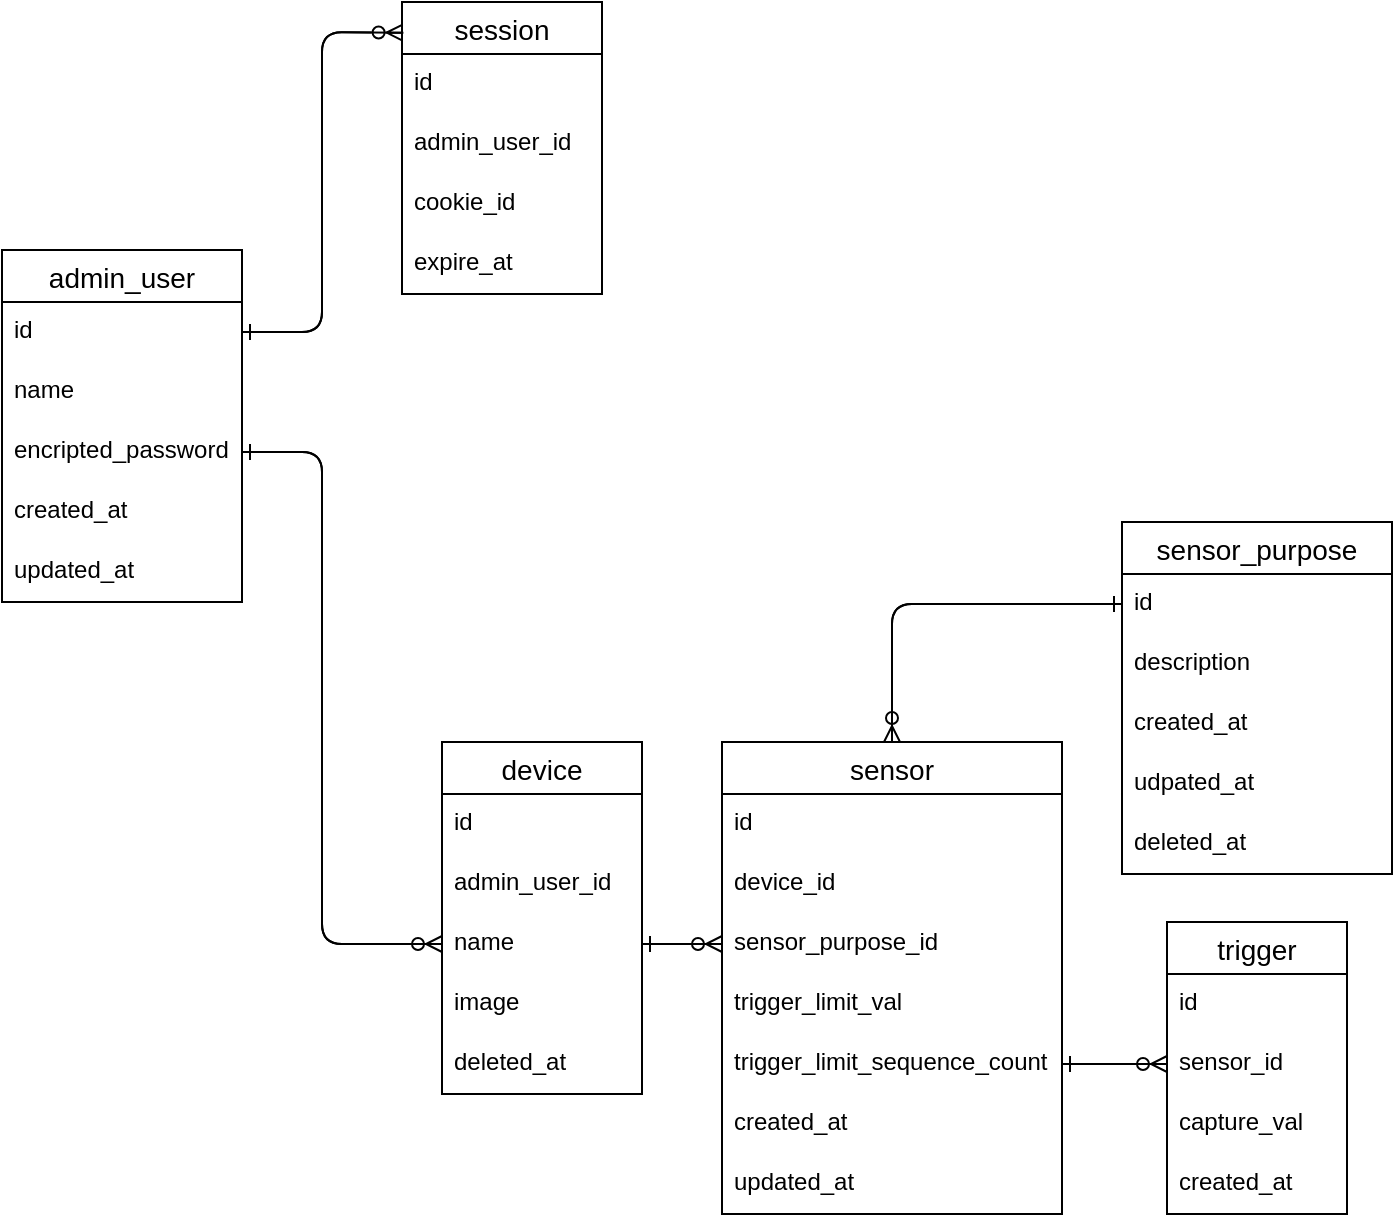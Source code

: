 <mxfile>
    <diagram id="W9ctiZbLAhhsvoLFMwV4" name="Page-1">
        <mxGraphModel dx="1130" dy="1871" grid="1" gridSize="10" guides="1" tooltips="1" connect="1" arrows="1" fold="1" page="1" pageScale="1" pageWidth="850" pageHeight="1100" math="0" shadow="0">
            <root>
                <mxCell id="0"/>
                <mxCell id="1" parent="0"/>
                <mxCell id="23" value="admin_user" style="swimlane;fontStyle=0;childLayout=stackLayout;horizontal=1;startSize=26;horizontalStack=0;resizeParent=1;resizeParentMax=0;resizeLast=0;collapsible=1;marginBottom=0;align=center;fontSize=14;" parent="1" vertex="1">
                    <mxGeometry x="190" y="-176" width="120" height="176" as="geometry">
                        <mxRectangle x="410" y="100" width="110" height="30" as="alternateBounds"/>
                    </mxGeometry>
                </mxCell>
                <mxCell id="24" value="id&#10;&#10;" style="text;strokeColor=none;fillColor=none;spacingLeft=4;spacingRight=4;overflow=hidden;rotatable=0;points=[[0,0.5],[1,0.5]];portConstraint=eastwest;fontSize=12;" parent="23" vertex="1">
                    <mxGeometry y="26" width="120" height="30" as="geometry"/>
                </mxCell>
                <mxCell id="25" value="name" style="text;strokeColor=none;fillColor=none;spacingLeft=4;spacingRight=4;overflow=hidden;rotatable=0;points=[[0,0.5],[1,0.5]];portConstraint=eastwest;fontSize=12;" parent="23" vertex="1">
                    <mxGeometry y="56" width="120" height="30" as="geometry"/>
                </mxCell>
                <mxCell id="45" value="encripted_password" style="text;strokeColor=none;fillColor=none;spacingLeft=4;spacingRight=4;overflow=hidden;rotatable=0;points=[[0,0.5],[1,0.5]];portConstraint=eastwest;fontSize=12;" parent="23" vertex="1">
                    <mxGeometry y="86" width="120" height="30" as="geometry"/>
                </mxCell>
                <mxCell id="44" value="created_at" style="text;strokeColor=none;fillColor=none;spacingLeft=4;spacingRight=4;overflow=hidden;rotatable=0;points=[[0,0.5],[1,0.5]];portConstraint=eastwest;fontSize=12;" parent="23" vertex="1">
                    <mxGeometry y="116" width="120" height="30" as="geometry"/>
                </mxCell>
                <mxCell id="43" value="updated_at" style="text;strokeColor=none;fillColor=none;spacingLeft=4;spacingRight=4;overflow=hidden;rotatable=0;points=[[0,0.5],[1,0.5]];portConstraint=eastwest;fontSize=12;" parent="23" vertex="1">
                    <mxGeometry y="146" width="120" height="30" as="geometry"/>
                </mxCell>
                <mxCell id="46" value="device" style="swimlane;fontStyle=0;childLayout=stackLayout;horizontal=1;startSize=26;horizontalStack=0;resizeParent=1;resizeParentMax=0;resizeLast=0;collapsible=1;marginBottom=0;align=center;fontSize=14;" parent="1" vertex="1">
                    <mxGeometry x="410" y="70" width="100" height="176" as="geometry">
                        <mxRectangle x="410" y="100" width="110" height="30" as="alternateBounds"/>
                    </mxGeometry>
                </mxCell>
                <mxCell id="47" value="id&#10;&#10;" style="text;strokeColor=none;fillColor=none;spacingLeft=4;spacingRight=4;overflow=hidden;rotatable=0;points=[[0,0.5],[1,0.5]];portConstraint=eastwest;fontSize=12;" parent="46" vertex="1">
                    <mxGeometry y="26" width="100" height="30" as="geometry"/>
                </mxCell>
                <mxCell id="48" value="admin_user_id" style="text;strokeColor=none;fillColor=none;spacingLeft=4;spacingRight=4;overflow=hidden;rotatable=0;points=[[0,0.5],[1,0.5]];portConstraint=eastwest;fontSize=12;" parent="46" vertex="1">
                    <mxGeometry y="56" width="100" height="30" as="geometry"/>
                </mxCell>
                <mxCell id="51" value="name" style="text;strokeColor=none;fillColor=none;spacingLeft=4;spacingRight=4;overflow=hidden;rotatable=0;points=[[0,0.5],[1,0.5]];portConstraint=eastwest;fontSize=12;" parent="46" vertex="1">
                    <mxGeometry y="86" width="100" height="30" as="geometry"/>
                </mxCell>
                <mxCell id="54" value="image" style="text;strokeColor=none;fillColor=none;spacingLeft=4;spacingRight=4;overflow=hidden;rotatable=0;points=[[0,0.5],[1,0.5]];portConstraint=eastwest;fontSize=12;" parent="46" vertex="1">
                    <mxGeometry y="116" width="100" height="30" as="geometry"/>
                </mxCell>
                <mxCell id="56" value="deleted_at" style="text;strokeColor=none;fillColor=none;spacingLeft=4;spacingRight=4;overflow=hidden;rotatable=0;points=[[0,0.5],[1,0.5]];portConstraint=eastwest;fontSize=12;" parent="46" vertex="1">
                    <mxGeometry y="146" width="100" height="30" as="geometry"/>
                </mxCell>
                <mxCell id="57" value="sensor_purpose" style="swimlane;fontStyle=0;childLayout=stackLayout;horizontal=1;startSize=26;horizontalStack=0;resizeParent=1;resizeParentMax=0;resizeLast=0;collapsible=1;marginBottom=0;align=center;fontSize=14;" parent="1" vertex="1">
                    <mxGeometry x="750" y="-40" width="135" height="176" as="geometry">
                        <mxRectangle x="410" y="100" width="110" height="30" as="alternateBounds"/>
                    </mxGeometry>
                </mxCell>
                <mxCell id="58" value="id&#10;&#10;" style="text;strokeColor=none;fillColor=none;spacingLeft=4;spacingRight=4;overflow=hidden;rotatable=0;points=[[0,0.5],[1,0.5]];portConstraint=eastwest;fontSize=12;" parent="57" vertex="1">
                    <mxGeometry y="26" width="135" height="30" as="geometry"/>
                </mxCell>
                <mxCell id="59" value="description" style="text;strokeColor=none;fillColor=none;spacingLeft=4;spacingRight=4;overflow=hidden;rotatable=0;points=[[0,0.5],[1,0.5]];portConstraint=eastwest;fontSize=12;" parent="57" vertex="1">
                    <mxGeometry y="56" width="135" height="30" as="geometry"/>
                </mxCell>
                <mxCell id="60" value="created_at" style="text;strokeColor=none;fillColor=none;spacingLeft=4;spacingRight=4;overflow=hidden;rotatable=0;points=[[0,0.5],[1,0.5]];portConstraint=eastwest;fontSize=12;" parent="57" vertex="1">
                    <mxGeometry y="86" width="135" height="30" as="geometry"/>
                </mxCell>
                <mxCell id="61" value="udpated_at" style="text;strokeColor=none;fillColor=none;spacingLeft=4;spacingRight=4;overflow=hidden;rotatable=0;points=[[0,0.5],[1,0.5]];portConstraint=eastwest;fontSize=12;" parent="57" vertex="1">
                    <mxGeometry y="116" width="135" height="30" as="geometry"/>
                </mxCell>
                <mxCell id="62" value="deleted_at" style="text;strokeColor=none;fillColor=none;spacingLeft=4;spacingRight=4;overflow=hidden;rotatable=0;points=[[0,0.5],[1,0.5]];portConstraint=eastwest;fontSize=12;" parent="57" vertex="1">
                    <mxGeometry y="146" width="135" height="30" as="geometry"/>
                </mxCell>
                <mxCell id="85" value="trigger" style="swimlane;fontStyle=0;childLayout=stackLayout;horizontal=1;startSize=26;horizontalStack=0;resizeParent=1;resizeParentMax=0;resizeLast=0;collapsible=1;marginBottom=0;align=center;fontSize=14;" parent="1" vertex="1">
                    <mxGeometry x="772.5" y="160" width="90" height="146" as="geometry">
                        <mxRectangle x="410" y="100" width="110" height="30" as="alternateBounds"/>
                    </mxGeometry>
                </mxCell>
                <mxCell id="87" value="id" style="text;strokeColor=none;fillColor=none;spacingLeft=4;spacingRight=4;overflow=hidden;rotatable=0;points=[[0,0.5],[1,0.5]];portConstraint=eastwest;fontSize=12;" parent="85" vertex="1">
                    <mxGeometry y="26" width="90" height="30" as="geometry"/>
                </mxCell>
                <mxCell id="115" value="sensor_id" style="text;strokeColor=none;fillColor=none;spacingLeft=4;spacingRight=4;overflow=hidden;rotatable=0;points=[[0,0.5],[1,0.5]];portConstraint=eastwest;fontSize=12;" vertex="1" parent="85">
                    <mxGeometry y="56" width="90" height="30" as="geometry"/>
                </mxCell>
                <mxCell id="90" value="capture_val" style="text;strokeColor=none;fillColor=none;spacingLeft=4;spacingRight=4;overflow=hidden;rotatable=0;points=[[0,0.5],[1,0.5]];portConstraint=eastwest;fontSize=12;" parent="85" vertex="1">
                    <mxGeometry y="86" width="90" height="30" as="geometry"/>
                </mxCell>
                <mxCell id="93" value="created_at" style="text;strokeColor=none;fillColor=none;spacingLeft=4;spacingRight=4;overflow=hidden;rotatable=0;points=[[0,0.5],[1,0.5]];portConstraint=eastwest;fontSize=12;" parent="85" vertex="1">
                    <mxGeometry y="116" width="90" height="30" as="geometry"/>
                </mxCell>
                <mxCell id="94" value="sensor" style="swimlane;fontStyle=0;childLayout=stackLayout;horizontal=1;startSize=26;horizontalStack=0;resizeParent=1;resizeParentMax=0;resizeLast=0;collapsible=1;marginBottom=0;align=center;fontSize=14;" parent="1" vertex="1">
                    <mxGeometry x="550" y="70" width="170" height="236" as="geometry">
                        <mxRectangle x="410" y="100" width="110" height="30" as="alternateBounds"/>
                    </mxGeometry>
                </mxCell>
                <mxCell id="95" value="id" style="text;strokeColor=none;fillColor=none;spacingLeft=4;spacingRight=4;overflow=hidden;rotatable=0;points=[[0,0.5],[1,0.5]];portConstraint=eastwest;fontSize=12;" parent="94" vertex="1">
                    <mxGeometry y="26" width="170" height="30" as="geometry"/>
                </mxCell>
                <mxCell id="99" value="device_id" style="text;strokeColor=none;fillColor=none;spacingLeft=4;spacingRight=4;overflow=hidden;rotatable=0;points=[[0,0.5],[1,0.5]];portConstraint=eastwest;fontSize=12;" parent="94" vertex="1">
                    <mxGeometry y="56" width="170" height="30" as="geometry"/>
                </mxCell>
                <mxCell id="98" value="sensor_purpose_id" style="text;strokeColor=none;fillColor=none;spacingLeft=4;spacingRight=4;overflow=hidden;rotatable=0;points=[[0,0.5],[1,0.5]];portConstraint=eastwest;fontSize=12;" parent="94" vertex="1">
                    <mxGeometry y="86" width="170" height="30" as="geometry"/>
                </mxCell>
                <mxCell id="100" value="trigger_limit_val" style="text;strokeColor=none;fillColor=none;spacingLeft=4;spacingRight=4;overflow=hidden;rotatable=0;points=[[0,0.5],[1,0.5]];portConstraint=eastwest;fontSize=12;" parent="94" vertex="1">
                    <mxGeometry y="116" width="170" height="30" as="geometry"/>
                </mxCell>
                <mxCell id="114" value="trigger_limit_sequence_count" style="text;strokeColor=none;fillColor=none;spacingLeft=4;spacingRight=4;overflow=hidden;rotatable=0;points=[[0,0.5],[1,0.5]];portConstraint=eastwest;fontSize=12;" parent="94" vertex="1">
                    <mxGeometry y="146" width="170" height="30" as="geometry"/>
                </mxCell>
                <mxCell id="96" value="created_at" style="text;strokeColor=none;fillColor=none;spacingLeft=4;spacingRight=4;overflow=hidden;rotatable=0;points=[[0,0.5],[1,0.5]];portConstraint=eastwest;fontSize=12;" parent="94" vertex="1">
                    <mxGeometry y="176" width="170" height="30" as="geometry"/>
                </mxCell>
                <mxCell id="97" value="updated_at" style="text;strokeColor=none;fillColor=none;spacingLeft=4;spacingRight=4;overflow=hidden;rotatable=0;points=[[0,0.5],[1,0.5]];portConstraint=eastwest;fontSize=12;" parent="94" vertex="1">
                    <mxGeometry y="206" width="170" height="30" as="geometry"/>
                </mxCell>
                <mxCell id="118" style="html=1;exitX=1;exitY=0.5;exitDx=0;exitDy=0;endArrow=ERzeroToMany;endFill=0;entryX=0;entryY=0.5;entryDx=0;entryDy=0;" edge="1" parent="1" source="45" target="51">
                    <mxGeometry relative="1" as="geometry">
                        <Array as="points">
                            <mxPoint x="350" y="-75"/>
                            <mxPoint x="350" y="171"/>
                        </Array>
                    </mxGeometry>
                </mxCell>
                <mxCell id="120" style="edgeStyle=none;html=1;exitX=0;exitY=0.5;exitDx=0;exitDy=0;startArrow=none;startFill=0;endArrow=ERone;endFill=0;entryX=1;entryY=0.5;entryDx=0;entryDy=0;" edge="1" parent="1" source="51" target="45">
                    <mxGeometry relative="1" as="geometry">
                        <mxPoint x="530" y="151.038" as="targetPoint"/>
                        <Array as="points">
                            <mxPoint x="350" y="171"/>
                            <mxPoint x="350" y="-75"/>
                        </Array>
                    </mxGeometry>
                </mxCell>
                <mxCell id="125" style="edgeStyle=none;html=1;entryX=0;entryY=0.5;entryDx=0;entryDy=0;startArrow=none;startFill=0;endArrow=ERzeroToMany;endFill=0;exitX=1;exitY=0.5;exitDx=0;exitDy=0;" edge="1" parent="1" source="51" target="98">
                    <mxGeometry relative="1" as="geometry">
                        <mxPoint x="730" y="150" as="sourcePoint"/>
                        <mxPoint x="760" y="170" as="targetPoint"/>
                    </mxGeometry>
                </mxCell>
                <mxCell id="126" style="edgeStyle=none;html=1;exitX=0;exitY=0.5;exitDx=0;exitDy=0;entryX=1;entryY=0.5;entryDx=0;entryDy=0;startArrow=none;startFill=0;endArrow=ERone;endFill=0;" edge="1" parent="1" source="98" target="51">
                    <mxGeometry relative="1" as="geometry">
                        <mxPoint x="760" y="170" as="sourcePoint"/>
                        <mxPoint x="760.15" y="120.48" as="targetPoint"/>
                    </mxGeometry>
                </mxCell>
                <mxCell id="127" style="edgeStyle=none;html=1;exitX=1;exitY=0.5;exitDx=0;exitDy=0;startArrow=none;startFill=0;endArrow=ERzeroToMany;endFill=0;entryX=0;entryY=0.5;entryDx=0;entryDy=0;" edge="1" parent="1" source="114" target="115">
                    <mxGeometry relative="1" as="geometry">
                        <mxPoint x="800" y="200.936" as="targetPoint"/>
                    </mxGeometry>
                </mxCell>
                <mxCell id="128" style="edgeStyle=none;html=1;exitX=0;exitY=0.5;exitDx=0;exitDy=0;startArrow=none;startFill=0;endArrow=ERone;endFill=0;entryX=1;entryY=0.5;entryDx=0;entryDy=0;" edge="1" parent="1" source="115" target="114">
                    <mxGeometry relative="1" as="geometry">
                        <mxPoint x="740" y="200.994" as="targetPoint"/>
                    </mxGeometry>
                </mxCell>
                <mxCell id="136" style="edgeStyle=none;html=1;startArrow=none;startFill=0;endArrow=ERzeroToMany;endFill=0;exitX=0;exitY=0.5;exitDx=0;exitDy=0;" edge="1" parent="1" source="58" target="94">
                    <mxGeometry relative="1" as="geometry">
                        <mxPoint x="780" y="20.0" as="targetPoint"/>
                        <mxPoint x="590" y="-40" as="sourcePoint"/>
                        <Array as="points">
                            <mxPoint x="635" y="1"/>
                        </Array>
                    </mxGeometry>
                </mxCell>
                <mxCell id="137" style="edgeStyle=none;html=1;exitX=0.5;exitY=0;exitDx=0;exitDy=0;startArrow=none;startFill=0;endArrow=ERone;endFill=0;entryX=0;entryY=0.5;entryDx=0;entryDy=0;" edge="1" parent="1" source="94" target="58">
                    <mxGeometry relative="1" as="geometry">
                        <mxPoint x="580" as="targetPoint"/>
                        <mxPoint x="780" y="20.0" as="sourcePoint"/>
                        <Array as="points">
                            <mxPoint x="635" y="1"/>
                        </Array>
                    </mxGeometry>
                </mxCell>
                <mxCell id="138" value="session" style="swimlane;fontStyle=0;childLayout=stackLayout;horizontal=1;startSize=26;horizontalStack=0;resizeParent=1;resizeParentMax=0;resizeLast=0;collapsible=1;marginBottom=0;align=center;fontSize=14;" vertex="1" parent="1">
                    <mxGeometry x="390" y="-300" width="100" height="146" as="geometry">
                        <mxRectangle x="410" y="100" width="110" height="30" as="alternateBounds"/>
                    </mxGeometry>
                </mxCell>
                <mxCell id="139" value="id&#10;&#10;" style="text;strokeColor=none;fillColor=none;spacingLeft=4;spacingRight=4;overflow=hidden;rotatable=0;points=[[0,0.5],[1,0.5]];portConstraint=eastwest;fontSize=12;" vertex="1" parent="138">
                    <mxGeometry y="26" width="100" height="30" as="geometry"/>
                </mxCell>
                <mxCell id="140" value="admin_user_id" style="text;strokeColor=none;fillColor=none;spacingLeft=4;spacingRight=4;overflow=hidden;rotatable=0;points=[[0,0.5],[1,0.5]];portConstraint=eastwest;fontSize=12;" vertex="1" parent="138">
                    <mxGeometry y="56" width="100" height="30" as="geometry"/>
                </mxCell>
                <mxCell id="141" value="cookie_id" style="text;strokeColor=none;fillColor=none;spacingLeft=4;spacingRight=4;overflow=hidden;rotatable=0;points=[[0,0.5],[1,0.5]];portConstraint=eastwest;fontSize=12;" vertex="1" parent="138">
                    <mxGeometry y="86" width="100" height="30" as="geometry"/>
                </mxCell>
                <mxCell id="142" value="expire_at" style="text;strokeColor=none;fillColor=none;spacingLeft=4;spacingRight=4;overflow=hidden;rotatable=0;points=[[0,0.5],[1,0.5]];portConstraint=eastwest;fontSize=12;" vertex="1" parent="138">
                    <mxGeometry y="116" width="100" height="30" as="geometry"/>
                </mxCell>
                <mxCell id="146" style="edgeStyle=none;html=1;exitX=1;exitY=0.5;exitDx=0;exitDy=0;startArrow=none;startFill=0;endArrow=ERzeroToMany;endFill=0;entryX=0.003;entryY=0.105;entryDx=0;entryDy=0;entryPerimeter=0;" edge="1" parent="1" source="24" target="138">
                    <mxGeometry relative="1" as="geometry">
                        <mxPoint x="455" y="-229" as="targetPoint"/>
                        <mxPoint x="340" y="-160" as="sourcePoint"/>
                        <Array as="points">
                            <mxPoint x="350" y="-135"/>
                            <mxPoint x="350" y="-285"/>
                        </Array>
                    </mxGeometry>
                </mxCell>
                <mxCell id="147" style="edgeStyle=none;html=1;exitX=0.007;exitY=0.105;exitDx=0;exitDy=0;startArrow=none;startFill=0;endArrow=ERone;endFill=0;entryX=1;entryY=0.5;entryDx=0;entryDy=0;exitPerimeter=0;" edge="1" parent="1" source="138" target="24">
                    <mxGeometry relative="1" as="geometry">
                        <mxPoint x="340" y="-160" as="targetPoint"/>
                        <mxPoint x="455" y="-229" as="sourcePoint"/>
                        <Array as="points">
                            <mxPoint x="350" y="-285"/>
                            <mxPoint x="350" y="-135"/>
                        </Array>
                    </mxGeometry>
                </mxCell>
            </root>
        </mxGraphModel>
    </diagram>
</mxfile>